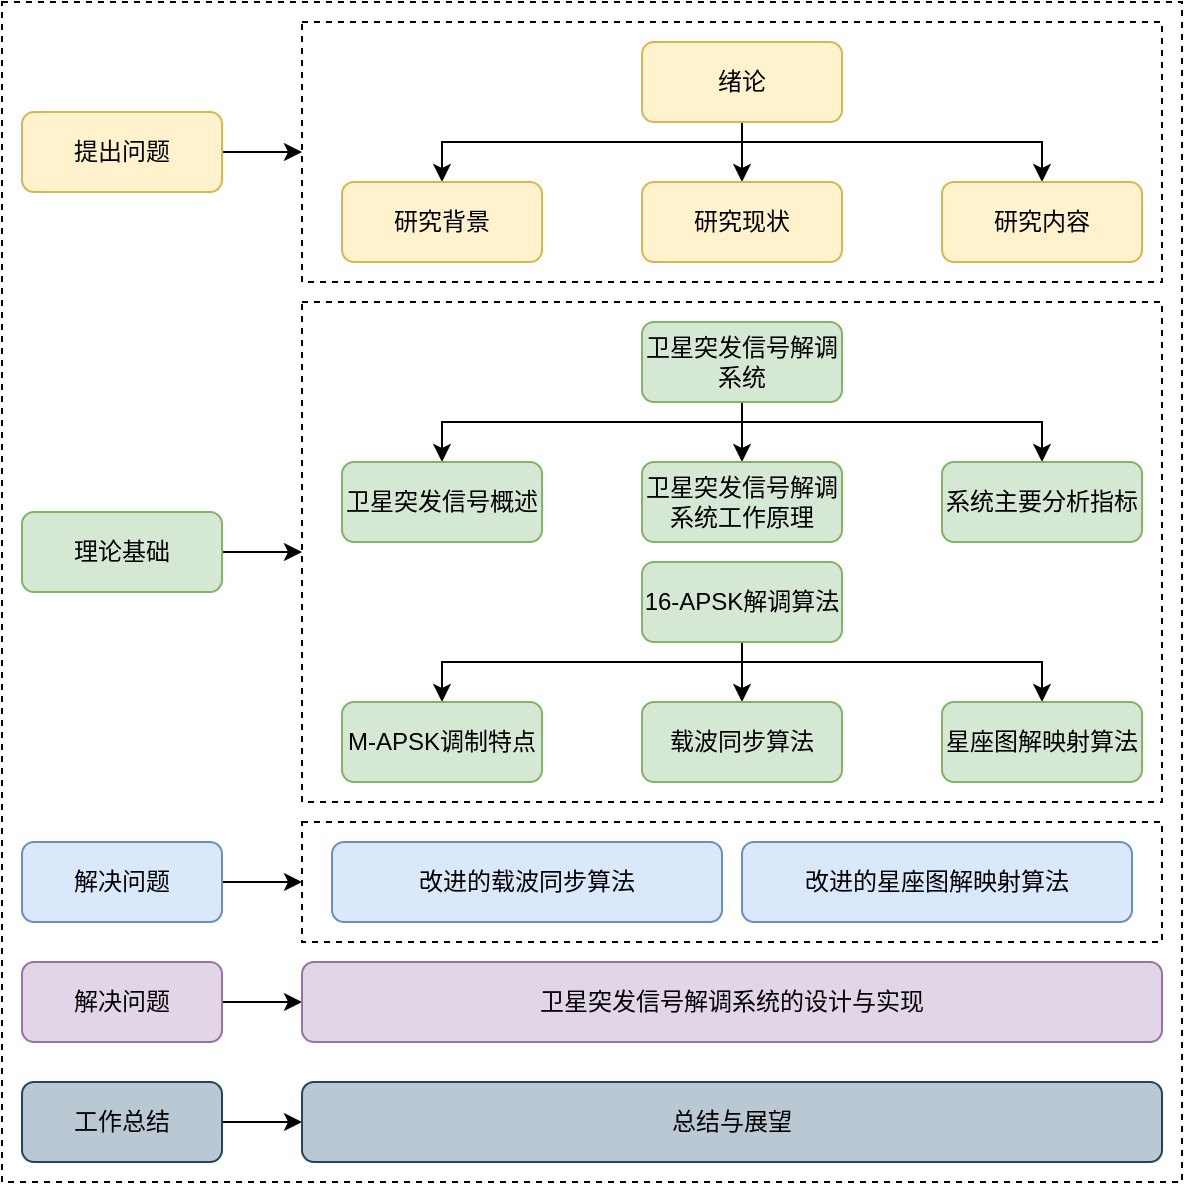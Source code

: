 <mxfile version="26.0.14">
  <diagram name="第 1 页" id="ptJQ4PkxMXK0kNhU-UWj">
    <mxGraphModel dx="757" dy="738" grid="1" gridSize="10" guides="1" tooltips="1" connect="1" arrows="1" fold="1" page="1" pageScale="1" pageWidth="827" pageHeight="1169" math="0" shadow="0">
      <root>
        <mxCell id="0" />
        <mxCell id="1" parent="0" />
        <mxCell id="quLmE_L8sZtmNCAEVUrS-42" value="" style="rounded=0;whiteSpace=wrap;html=1;dashed=1;" vertex="1" parent="1">
          <mxGeometry x="60" y="240" width="590" height="590" as="geometry" />
        </mxCell>
        <mxCell id="quLmE_L8sZtmNCAEVUrS-34" value="" style="rounded=0;whiteSpace=wrap;html=1;dashed=1;" vertex="1" parent="1">
          <mxGeometry x="210" y="650" width="430" height="60" as="geometry" />
        </mxCell>
        <mxCell id="quLmE_L8sZtmNCAEVUrS-21" value="" style="rounded=0;whiteSpace=wrap;html=1;dashed=1;" vertex="1" parent="1">
          <mxGeometry x="210" y="390" width="430" height="250" as="geometry" />
        </mxCell>
        <mxCell id="quLmE_L8sZtmNCAEVUrS-11" value="" style="rounded=0;whiteSpace=wrap;html=1;dashed=1;" vertex="1" parent="1">
          <mxGeometry x="210" y="250" width="430" height="130" as="geometry" />
        </mxCell>
        <mxCell id="quLmE_L8sZtmNCAEVUrS-12" style="edgeStyle=orthogonalEdgeStyle;rounded=0;orthogonalLoop=1;jettySize=auto;html=1;exitX=1;exitY=0.5;exitDx=0;exitDy=0;" edge="1" parent="1" source="quLmE_L8sZtmNCAEVUrS-1" target="quLmE_L8sZtmNCAEVUrS-11">
          <mxGeometry relative="1" as="geometry" />
        </mxCell>
        <mxCell id="quLmE_L8sZtmNCAEVUrS-1" value="提出问题" style="rounded=1;whiteSpace=wrap;html=1;fillColor=#fff2cc;strokeColor=#d6b656;" vertex="1" parent="1">
          <mxGeometry x="70" y="295" width="100" height="40" as="geometry" />
        </mxCell>
        <mxCell id="quLmE_L8sZtmNCAEVUrS-6" style="edgeStyle=orthogonalEdgeStyle;rounded=0;orthogonalLoop=1;jettySize=auto;html=1;exitX=0.5;exitY=1;exitDx=0;exitDy=0;entryX=0.5;entryY=0;entryDx=0;entryDy=0;" edge="1" parent="1" source="quLmE_L8sZtmNCAEVUrS-2" target="quLmE_L8sZtmNCAEVUrS-4">
          <mxGeometry relative="1" as="geometry" />
        </mxCell>
        <mxCell id="quLmE_L8sZtmNCAEVUrS-8" style="edgeStyle=orthogonalEdgeStyle;rounded=0;orthogonalLoop=1;jettySize=auto;html=1;exitX=0.5;exitY=1;exitDx=0;exitDy=0;entryX=0.5;entryY=0;entryDx=0;entryDy=0;" edge="1" parent="1" source="quLmE_L8sZtmNCAEVUrS-2" target="quLmE_L8sZtmNCAEVUrS-3">
          <mxGeometry relative="1" as="geometry">
            <Array as="points">
              <mxPoint x="430" y="310" />
              <mxPoint x="280" y="310" />
            </Array>
          </mxGeometry>
        </mxCell>
        <mxCell id="quLmE_L8sZtmNCAEVUrS-9" style="edgeStyle=orthogonalEdgeStyle;rounded=0;orthogonalLoop=1;jettySize=auto;html=1;exitX=0.5;exitY=1;exitDx=0;exitDy=0;" edge="1" parent="1" source="quLmE_L8sZtmNCAEVUrS-2" target="quLmE_L8sZtmNCAEVUrS-5">
          <mxGeometry relative="1" as="geometry">
            <Array as="points">
              <mxPoint x="430" y="310" />
              <mxPoint x="580" y="310" />
            </Array>
          </mxGeometry>
        </mxCell>
        <mxCell id="quLmE_L8sZtmNCAEVUrS-2" value="绪论" style="rounded=1;whiteSpace=wrap;html=1;fillColor=#fff2cc;strokeColor=#d6b656;" vertex="1" parent="1">
          <mxGeometry x="380" y="260" width="100" height="40" as="geometry" />
        </mxCell>
        <mxCell id="quLmE_L8sZtmNCAEVUrS-3" value="研究背景" style="rounded=1;whiteSpace=wrap;html=1;fillColor=#fff2cc;strokeColor=#d6b656;" vertex="1" parent="1">
          <mxGeometry x="230" y="330" width="100" height="40" as="geometry" />
        </mxCell>
        <mxCell id="quLmE_L8sZtmNCAEVUrS-4" value="研究现状" style="rounded=1;whiteSpace=wrap;html=1;fillColor=#fff2cc;strokeColor=#d6b656;" vertex="1" parent="1">
          <mxGeometry x="380" y="330" width="100" height="40" as="geometry" />
        </mxCell>
        <mxCell id="quLmE_L8sZtmNCAEVUrS-5" value="研究内容" style="rounded=1;whiteSpace=wrap;html=1;fillColor=#fff2cc;strokeColor=#d6b656;" vertex="1" parent="1">
          <mxGeometry x="530" y="330" width="100" height="40" as="geometry" />
        </mxCell>
        <mxCell id="quLmE_L8sZtmNCAEVUrS-30" style="edgeStyle=orthogonalEdgeStyle;rounded=0;orthogonalLoop=1;jettySize=auto;html=1;exitX=1;exitY=0.5;exitDx=0;exitDy=0;entryX=0;entryY=0.5;entryDx=0;entryDy=0;" edge="1" parent="1" source="quLmE_L8sZtmNCAEVUrS-13" target="quLmE_L8sZtmNCAEVUrS-21">
          <mxGeometry relative="1" as="geometry" />
        </mxCell>
        <mxCell id="quLmE_L8sZtmNCAEVUrS-13" value="理论基础" style="rounded=1;whiteSpace=wrap;html=1;fillColor=#d5e8d4;strokeColor=#82b366;" vertex="1" parent="1">
          <mxGeometry x="70" y="495" width="100" height="40" as="geometry" />
        </mxCell>
        <mxCell id="quLmE_L8sZtmNCAEVUrS-18" style="edgeStyle=orthogonalEdgeStyle;rounded=0;orthogonalLoop=1;jettySize=auto;html=1;exitX=0.5;exitY=1;exitDx=0;exitDy=0;entryX=0.5;entryY=0;entryDx=0;entryDy=0;" edge="1" parent="1" source="quLmE_L8sZtmNCAEVUrS-14" target="quLmE_L8sZtmNCAEVUrS-16">
          <mxGeometry relative="1" as="geometry" />
        </mxCell>
        <mxCell id="quLmE_L8sZtmNCAEVUrS-19" style="edgeStyle=orthogonalEdgeStyle;rounded=0;orthogonalLoop=1;jettySize=auto;html=1;exitX=0.5;exitY=1;exitDx=0;exitDy=0;entryX=0.5;entryY=0;entryDx=0;entryDy=0;" edge="1" parent="1" source="quLmE_L8sZtmNCAEVUrS-14" target="quLmE_L8sZtmNCAEVUrS-15">
          <mxGeometry relative="1" as="geometry">
            <Array as="points">
              <mxPoint x="430" y="450" />
              <mxPoint x="280" y="450" />
            </Array>
          </mxGeometry>
        </mxCell>
        <mxCell id="quLmE_L8sZtmNCAEVUrS-20" style="edgeStyle=orthogonalEdgeStyle;rounded=0;orthogonalLoop=1;jettySize=auto;html=1;exitX=0.5;exitY=1;exitDx=0;exitDy=0;" edge="1" parent="1" source="quLmE_L8sZtmNCAEVUrS-14" target="quLmE_L8sZtmNCAEVUrS-17">
          <mxGeometry relative="1" as="geometry">
            <Array as="points">
              <mxPoint x="430" y="450" />
              <mxPoint x="580" y="450" />
            </Array>
          </mxGeometry>
        </mxCell>
        <mxCell id="quLmE_L8sZtmNCAEVUrS-14" value="卫星突发信号解调系统" style="rounded=1;whiteSpace=wrap;html=1;fillColor=#d5e8d4;strokeColor=#82b366;" vertex="1" parent="1">
          <mxGeometry x="380" y="400" width="100" height="40" as="geometry" />
        </mxCell>
        <mxCell id="quLmE_L8sZtmNCAEVUrS-15" value="卫星突发信号概述" style="rounded=1;whiteSpace=wrap;html=1;fillColor=#d5e8d4;strokeColor=#82b366;" vertex="1" parent="1">
          <mxGeometry x="230" y="470" width="100" height="40" as="geometry" />
        </mxCell>
        <mxCell id="quLmE_L8sZtmNCAEVUrS-16" value="卫星突发信号解调系统工作原理" style="rounded=1;whiteSpace=wrap;html=1;fillColor=#d5e8d4;strokeColor=#82b366;" vertex="1" parent="1">
          <mxGeometry x="380" y="470" width="100" height="40" as="geometry" />
        </mxCell>
        <mxCell id="quLmE_L8sZtmNCAEVUrS-17" value="系统主要分析指标" style="rounded=1;whiteSpace=wrap;html=1;fillColor=#d5e8d4;strokeColor=#82b366;" vertex="1" parent="1">
          <mxGeometry x="530" y="470" width="100" height="40" as="geometry" />
        </mxCell>
        <mxCell id="quLmE_L8sZtmNCAEVUrS-50" style="edgeStyle=orthogonalEdgeStyle;rounded=0;orthogonalLoop=1;jettySize=auto;html=1;exitX=0.5;exitY=1;exitDx=0;exitDy=0;entryX=0.5;entryY=0;entryDx=0;entryDy=0;" edge="1" parent="1" source="quLmE_L8sZtmNCAEVUrS-25" target="quLmE_L8sZtmNCAEVUrS-27">
          <mxGeometry relative="1" as="geometry" />
        </mxCell>
        <mxCell id="quLmE_L8sZtmNCAEVUrS-51" style="edgeStyle=orthogonalEdgeStyle;rounded=0;orthogonalLoop=1;jettySize=auto;html=1;exitX=0.5;exitY=1;exitDx=0;exitDy=0;entryX=0.5;entryY=0;entryDx=0;entryDy=0;" edge="1" parent="1" source="quLmE_L8sZtmNCAEVUrS-25" target="quLmE_L8sZtmNCAEVUrS-28">
          <mxGeometry relative="1" as="geometry">
            <Array as="points">
              <mxPoint x="430" y="570" />
              <mxPoint x="580" y="570" />
            </Array>
          </mxGeometry>
        </mxCell>
        <mxCell id="quLmE_L8sZtmNCAEVUrS-52" style="edgeStyle=orthogonalEdgeStyle;rounded=0;orthogonalLoop=1;jettySize=auto;html=1;exitX=0.5;exitY=1;exitDx=0;exitDy=0;entryX=0.5;entryY=0;entryDx=0;entryDy=0;" edge="1" parent="1" source="quLmE_L8sZtmNCAEVUrS-25" target="quLmE_L8sZtmNCAEVUrS-26">
          <mxGeometry relative="1" as="geometry">
            <Array as="points">
              <mxPoint x="430" y="570" />
              <mxPoint x="280" y="570" />
            </Array>
          </mxGeometry>
        </mxCell>
        <mxCell id="quLmE_L8sZtmNCAEVUrS-25" value="16-APSK解调算法" style="rounded=1;whiteSpace=wrap;html=1;fillColor=#d5e8d4;strokeColor=#82b366;" vertex="1" parent="1">
          <mxGeometry x="380" y="520" width="100" height="40" as="geometry" />
        </mxCell>
        <mxCell id="quLmE_L8sZtmNCAEVUrS-26" value="M-APSK调制特点" style="rounded=1;whiteSpace=wrap;html=1;fillColor=#d5e8d4;strokeColor=#82b366;" vertex="1" parent="1">
          <mxGeometry x="230" y="590" width="100" height="40" as="geometry" />
        </mxCell>
        <mxCell id="quLmE_L8sZtmNCAEVUrS-27" value="载波同步算法" style="rounded=1;whiteSpace=wrap;html=1;fillColor=#d5e8d4;strokeColor=#82b366;" vertex="1" parent="1">
          <mxGeometry x="380" y="590" width="100" height="40" as="geometry" />
        </mxCell>
        <mxCell id="quLmE_L8sZtmNCAEVUrS-28" value="星座图解映射算法" style="rounded=1;whiteSpace=wrap;html=1;fillColor=#d5e8d4;strokeColor=#82b366;" vertex="1" parent="1">
          <mxGeometry x="530" y="590" width="100" height="40" as="geometry" />
        </mxCell>
        <mxCell id="quLmE_L8sZtmNCAEVUrS-35" style="edgeStyle=orthogonalEdgeStyle;rounded=0;orthogonalLoop=1;jettySize=auto;html=1;exitX=1;exitY=0.5;exitDx=0;exitDy=0;entryX=0;entryY=0.5;entryDx=0;entryDy=0;" edge="1" parent="1" source="quLmE_L8sZtmNCAEVUrS-31" target="quLmE_L8sZtmNCAEVUrS-34">
          <mxGeometry relative="1" as="geometry" />
        </mxCell>
        <mxCell id="quLmE_L8sZtmNCAEVUrS-31" value="解决问题" style="rounded=1;whiteSpace=wrap;html=1;fillColor=#dae8fc;strokeColor=#6c8ebf;" vertex="1" parent="1">
          <mxGeometry x="70" y="660" width="100" height="40" as="geometry" />
        </mxCell>
        <mxCell id="quLmE_L8sZtmNCAEVUrS-32" value="改进的载波同步算法" style="rounded=1;whiteSpace=wrap;html=1;fillColor=#dae8fc;strokeColor=#6c8ebf;" vertex="1" parent="1">
          <mxGeometry x="225" y="660" width="195" height="40" as="geometry" />
        </mxCell>
        <mxCell id="quLmE_L8sZtmNCAEVUrS-33" value="改进的星座图解映射算法" style="rounded=1;whiteSpace=wrap;html=1;fillColor=#dae8fc;strokeColor=#6c8ebf;" vertex="1" parent="1">
          <mxGeometry x="430" y="660" width="195" height="40" as="geometry" />
        </mxCell>
        <mxCell id="quLmE_L8sZtmNCAEVUrS-38" style="edgeStyle=orthogonalEdgeStyle;rounded=0;orthogonalLoop=1;jettySize=auto;html=1;exitX=1;exitY=0.5;exitDx=0;exitDy=0;entryX=0;entryY=0.5;entryDx=0;entryDy=0;" edge="1" parent="1" source="quLmE_L8sZtmNCAEVUrS-36" target="quLmE_L8sZtmNCAEVUrS-37">
          <mxGeometry relative="1" as="geometry" />
        </mxCell>
        <mxCell id="quLmE_L8sZtmNCAEVUrS-36" value="解决问题" style="rounded=1;whiteSpace=wrap;html=1;fillColor=#e1d5e7;strokeColor=#9673a6;" vertex="1" parent="1">
          <mxGeometry x="70" y="720" width="100" height="40" as="geometry" />
        </mxCell>
        <mxCell id="quLmE_L8sZtmNCAEVUrS-37" value="卫星突发信号解调系统的设计与实现" style="rounded=1;whiteSpace=wrap;html=1;fillColor=#e1d5e7;strokeColor=#9673a6;" vertex="1" parent="1">
          <mxGeometry x="210" y="720" width="430" height="40" as="geometry" />
        </mxCell>
        <mxCell id="quLmE_L8sZtmNCAEVUrS-41" style="edgeStyle=orthogonalEdgeStyle;rounded=0;orthogonalLoop=1;jettySize=auto;html=1;exitX=1;exitY=0.5;exitDx=0;exitDy=0;entryX=0;entryY=0.5;entryDx=0;entryDy=0;" edge="1" parent="1" source="quLmE_L8sZtmNCAEVUrS-39" target="quLmE_L8sZtmNCAEVUrS-40">
          <mxGeometry relative="1" as="geometry" />
        </mxCell>
        <mxCell id="quLmE_L8sZtmNCAEVUrS-39" value="工作总结" style="rounded=1;whiteSpace=wrap;html=1;fillColor=#bac8d3;strokeColor=#23445d;" vertex="1" parent="1">
          <mxGeometry x="70" y="780" width="100" height="40" as="geometry" />
        </mxCell>
        <mxCell id="quLmE_L8sZtmNCAEVUrS-40" value="总结与展望" style="rounded=1;whiteSpace=wrap;html=1;fillColor=#bac8d3;strokeColor=#23445d;" vertex="1" parent="1">
          <mxGeometry x="210" y="780" width="430" height="40" as="geometry" />
        </mxCell>
      </root>
    </mxGraphModel>
  </diagram>
</mxfile>
